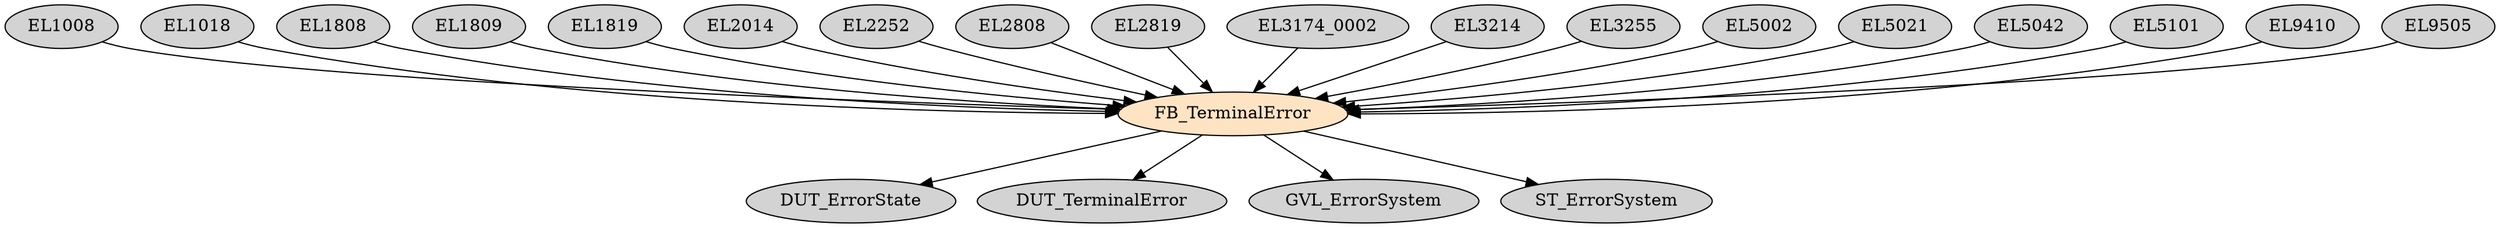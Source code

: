 digraph FB_TerminalError {
     node [style=filled]
    FB_TerminalError [fillcolor = bisque];
    EL1008 -> FB_TerminalError;
    EL1018 -> FB_TerminalError;
    EL1808 -> FB_TerminalError;
    EL1809 -> FB_TerminalError;
    EL1819 -> FB_TerminalError;
    EL2014 -> FB_TerminalError;
    EL2252 -> FB_TerminalError;
    EL2808 -> FB_TerminalError;
    EL2819 -> FB_TerminalError;
    EL3174_0002 -> FB_TerminalError;
    EL3214 -> FB_TerminalError;
    EL3255 -> FB_TerminalError;
    EL5002 -> FB_TerminalError;
    EL5021 -> FB_TerminalError;
    EL5042 -> FB_TerminalError;
    EL5101 -> FB_TerminalError;
    EL9410 -> FB_TerminalError;
    EL9505 -> FB_TerminalError;
    FB_TerminalError -> DUT_ErrorState;
    FB_TerminalError -> DUT_TerminalError;
    FB_TerminalError -> GVL_ErrorSystem;
    FB_TerminalError -> ST_ErrorSystem;
}
